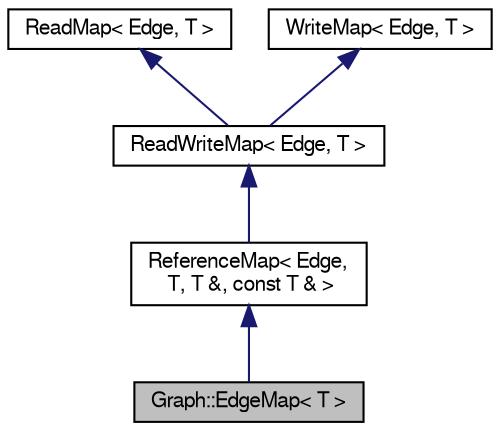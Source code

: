 digraph "Graph::EdgeMap&lt; T &gt;"
{
 // LATEX_PDF_SIZE
  edge [fontname="FreeSans",fontsize="10",labelfontname="FreeSans",labelfontsize="10"];
  node [fontname="FreeSans",fontsize="10",shape=record];
  Node0 [label="Graph::EdgeMap\< T \>",height=0.2,width=0.4,color="black", fillcolor="grey75", style="filled", fontcolor="black",tooltip="Standard graph map type for the edges."];
  Node1 -> Node0 [dir="back",color="midnightblue",fontsize="10",style="solid",fontname="FreeSans"];
  Node1 [label="ReferenceMap\< Edge,\l T, T &, const T & \>",height=0.2,width=0.4,color="black", fillcolor="white", style="filled",URL="$a05301.html",tooltip=" "];
  Node2 -> Node1 [dir="back",color="midnightblue",fontsize="10",style="solid",fontname="FreeSans"];
  Node2 [label="ReadWriteMap\< Edge, T \>",height=0.2,width=0.4,color="black", fillcolor="white", style="filled",URL="$a05293.html",tooltip=" "];
  Node3 -> Node2 [dir="back",color="midnightblue",fontsize="10",style="solid",fontname="FreeSans"];
  Node3 [label="ReadMap\< Edge, T \>",height=0.2,width=0.4,color="black", fillcolor="white", style="filled",URL="$a05277.html",tooltip=" "];
  Node4 -> Node2 [dir="back",color="midnightblue",fontsize="10",style="solid",fontname="FreeSans"];
  Node4 [label="WriteMap\< Edge, T \>",height=0.2,width=0.4,color="black", fillcolor="white", style="filled",URL="$a05285.html",tooltip=" "];
}

